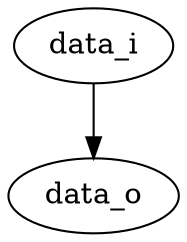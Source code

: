 strict digraph "" {
	data_i	 [complexity=1,
		importance=9.99999856949,
		rank=9.99999856949];
	data_o	 [complexity=0,
		importance=0.599999904633,
		rank=0.0];
	data_i -> data_o;
}
